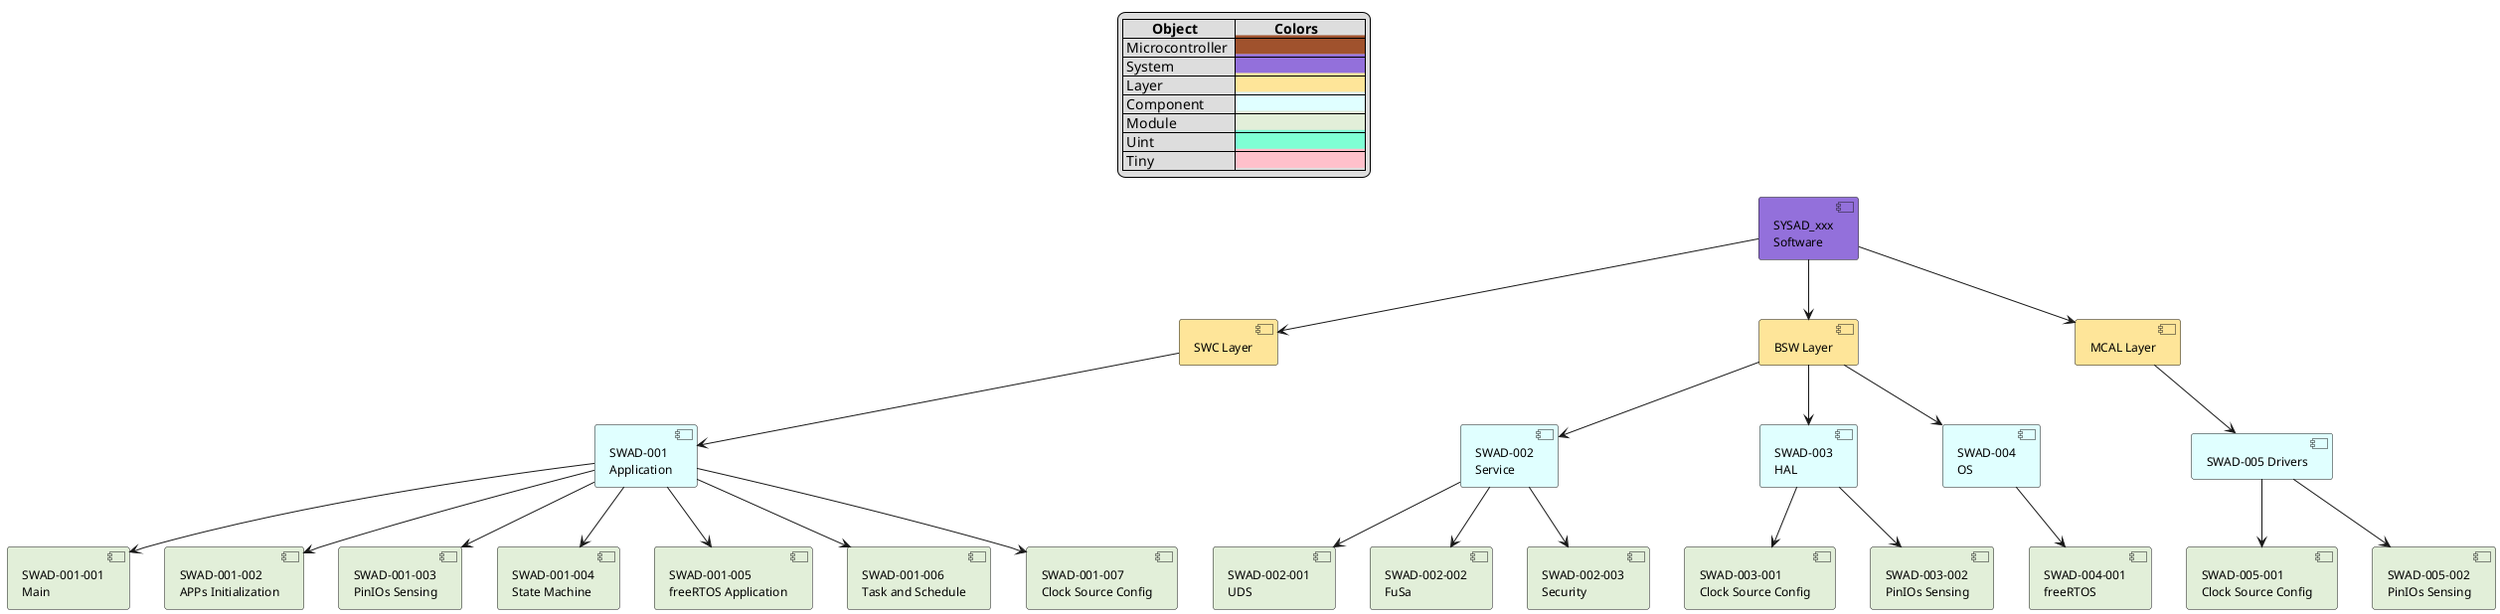 @startuml
'----- Table Description ----
'Object Colors Setting
skinparam defaultFontName Arial
skinparam defaultFontSize 12
skinparam node {
    BackgroundColor #87CEFA
    BorderColor #000000
}

legend top
|=        Object  |=           Colors  |
| Microcontroller  |<back:#A0522D>                                    |
| System  |<back:#9370DB>                                    |
| Layer  |<back:#FEE599>                                    |
| Component |<back:#E0FFFF>                                    |
| Module |<back:#E2EFD9>                                    |
| Uint |<back:#7FFFD4>                                    |
| Tiny |<back:#FFC0CB>                                    |
endlegend

'----- Define Name for System  --------------
[SYSAD_xxx\nSoftware] as SYS_Sw #9370DB
'----- Define Name for Layer ----------------
[SWC Layer] as LAYER_Swc #FEE599
[BSW Layer] as LAYER_Bsw #FEE599
[MCAL Layer] as LAYER_Mcal #FEE599
'----- Define Name for Components -----------
[SWAD-001\nApplication] as COMP_App #E0FFFF
[SWAD-002\nService] as COMP_Service #E0FFFF
[SWAD-003\nHAL] as COMP_Hal #E0FFFF
[SWAD-004\nOS] as COMP_Os #E0FFFF
[SWAD-005 Drivers] as COMP_Drv #E0FFFF
'----- Define Name for Modules --------------
[SWAD-001-001\nMain] as MOD_Main #E2EFD9
[SWAD-001-002\nAPPs Initialization] as MOD_APP_Init #E2EFD9
[SWAD-001-003\nPinIOs Sensing] as MOD_APP_PinIOsSening #E2EFD9
[SWAD-001-004\nState Machine] as MOD_APP_Sm #E2EFD9
[SWAD-001-005\nfreeRTOS Application] as MOD_APP_RtosApp #E2EFD9
[SWAD-001-006\nTask and Schedule] as MOD_APP_TaskSch #E2EFD9
[SWAD-001-007\nClock Source Config] as MOD_APP_ClkConfig #E2EFD9
[SWAD-002-001\nUDS] as MOD_SERVICE_Uds #E2EFD9
[SWAD-002-002\nFuSa] as MOD_SERVICE_FuSa #E2EFD9
[SWAD-002-003\nSecurity] as MOD_SERVICE_Security #E2EFD9
[SWAD-003-001\nClock Source Config] as MOD_HAL_ClkConfig #E2EFD9
[SWAD-003-002\nPinIOs Sensing] as MOD_HAL_PinIOsSensing #E2EFD9
[SWAD-004-001\nfreeRTOS] as MOD_OS_Rtos #E2EFD9
[SWAD-005-001\nClock Source Config] as MOD_DRIVERS_ClkConfig #E2EFD9
[SWAD-005-002\nPinIOs Sensing] as MOD_DRIVERS_PinIOsSensing #E2EFD9

'----- System Joins to Layers --------------
SYS_Sw --> LAYER_Swc
SYS_Sw --> LAYER_Bsw
SYS_Sw --> LAYER_Mcal
'----- Layer Joins to Components --------------
LAYER_Swc --> COMP_App
LAYER_Bsw --> COMP_Service
LAYER_Bsw  --> COMP_Hal
LAYER_Bsw --> COMP_Os
LAYER_Mcal --> COMP_Drv 
'----- Component Joins to Modules -------------
' App Module
COMP_App --> MOD_Main
COMP_App --> MOD_APP_Init
COMP_App --> MOD_APP_PinIOsSening
COMP_App --> MOD_APP_Sm
COMP_App --> MOD_APP_RtosApp
COMP_App --> MOD_APP_TaskSch
COMP_App --> MOD_APP_ClkConfig

' Service Module
COMP_Service --> MOD_SERVICE_Uds
COMP_Service --> MOD_SERVICE_FuSa
COMP_Service --> MOD_SERVICE_Security

' HAL Module
COMP_Hal --> MOD_HAL_ClkConfig
COMP_Hal --> MOD_HAL_PinIOsSensing

' OS Module
COMP_Os --> MOD_OS_Rtos

' Drivers Module
COMP_Drv --> MOD_DRIVERS_ClkConfig
COMP_Drv --> MOD_DRIVERS_PinIOsSensing
'---------------------------------
@enduml
